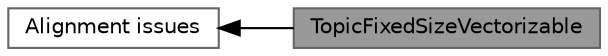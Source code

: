 digraph "TopicFixedSizeVectorizable"
{
 // LATEX_PDF_SIZE
  bgcolor="transparent";
  edge [fontname=Helvetica,fontsize=10,labelfontname=Helvetica,labelfontsize=10];
  node [fontname=Helvetica,fontsize=10,shape=box,height=0.2,width=0.4];
  rankdir=LR;
  Node2 [id="Node000002",label="Alignment issues",height=0.2,width=0.4,color="grey40", fillcolor="white", style="filled",URL="$group___dense_matrix_manipulation___alignement.html",tooltip=" "];
  Node1 [id="Node000001",label="TopicFixedSizeVectorizable",height=0.2,width=0.4,color="gray40", fillcolor="grey60", style="filled", fontcolor="black",tooltip=" "];
  Node2->Node1 [shape=plaintext, dir="back", style="solid"];
}
